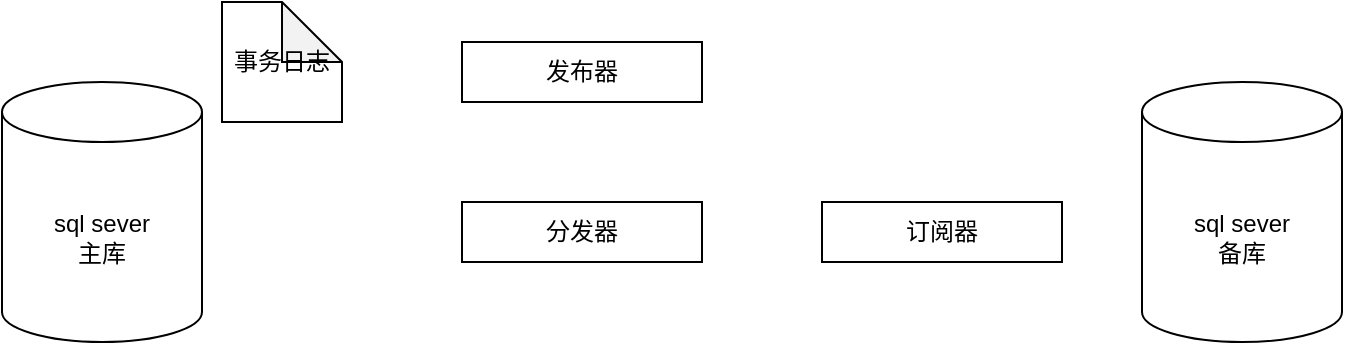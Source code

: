 <mxfile version="15.0.5" type="github">
  <diagram id="hIpKFj0DX9C-Gixlvbks" name="Page-1">
    <mxGraphModel dx="868" dy="527" grid="1" gridSize="10" guides="1" tooltips="1" connect="1" arrows="1" fold="1" page="1" pageScale="1" pageWidth="827" pageHeight="1169" math="0" shadow="0">
      <root>
        <mxCell id="0" />
        <mxCell id="1" parent="0" />
        <mxCell id="mtnY_jctjg4N5cMxts-R-1" value="sql sever&lt;br&gt;主库" style="shape=cylinder3;whiteSpace=wrap;html=1;boundedLbl=1;backgroundOutline=1;size=15;" vertex="1" parent="1">
          <mxGeometry x="100" y="110" width="100" height="130" as="geometry" />
        </mxCell>
        <mxCell id="mtnY_jctjg4N5cMxts-R-2" value="sql sever&lt;br&gt;备库" style="shape=cylinder3;whiteSpace=wrap;html=1;boundedLbl=1;backgroundOutline=1;size=15;" vertex="1" parent="1">
          <mxGeometry x="670" y="110" width="100" height="130" as="geometry" />
        </mxCell>
        <mxCell id="mtnY_jctjg4N5cMxts-R-3" value="发布器" style="rounded=0;whiteSpace=wrap;html=1;" vertex="1" parent="1">
          <mxGeometry x="330" y="90" width="120" height="30" as="geometry" />
        </mxCell>
        <mxCell id="mtnY_jctjg4N5cMxts-R-4" value="分发器" style="rounded=0;whiteSpace=wrap;html=1;" vertex="1" parent="1">
          <mxGeometry x="330" y="170" width="120" height="30" as="geometry" />
        </mxCell>
        <mxCell id="mtnY_jctjg4N5cMxts-R-5" value="订阅器" style="rounded=0;whiteSpace=wrap;html=1;" vertex="1" parent="1">
          <mxGeometry x="510" y="170" width="120" height="30" as="geometry" />
        </mxCell>
        <mxCell id="mtnY_jctjg4N5cMxts-R-6" value="事务日志" style="shape=note;whiteSpace=wrap;html=1;backgroundOutline=1;darkOpacity=0.05;" vertex="1" parent="1">
          <mxGeometry x="210" y="70" width="60" height="60" as="geometry" />
        </mxCell>
      </root>
    </mxGraphModel>
  </diagram>
</mxfile>
